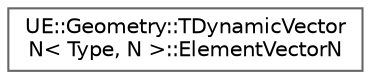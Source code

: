 digraph "Graphical Class Hierarchy"
{
 // INTERACTIVE_SVG=YES
 // LATEX_PDF_SIZE
  bgcolor="transparent";
  edge [fontname=Helvetica,fontsize=10,labelfontname=Helvetica,labelfontsize=10];
  node [fontname=Helvetica,fontsize=10,shape=box,height=0.2,width=0.4];
  rankdir="LR";
  Node0 [id="Node000000",label="UE::Geometry::TDynamicVector\lN\< Type, N \>::ElementVectorN",height=0.2,width=0.4,color="grey40", fillcolor="white", style="filled",URL="$de/d0e/structUE_1_1Geometry_1_1TDynamicVectorN_1_1ElementVectorN.html",tooltip=" "];
}
